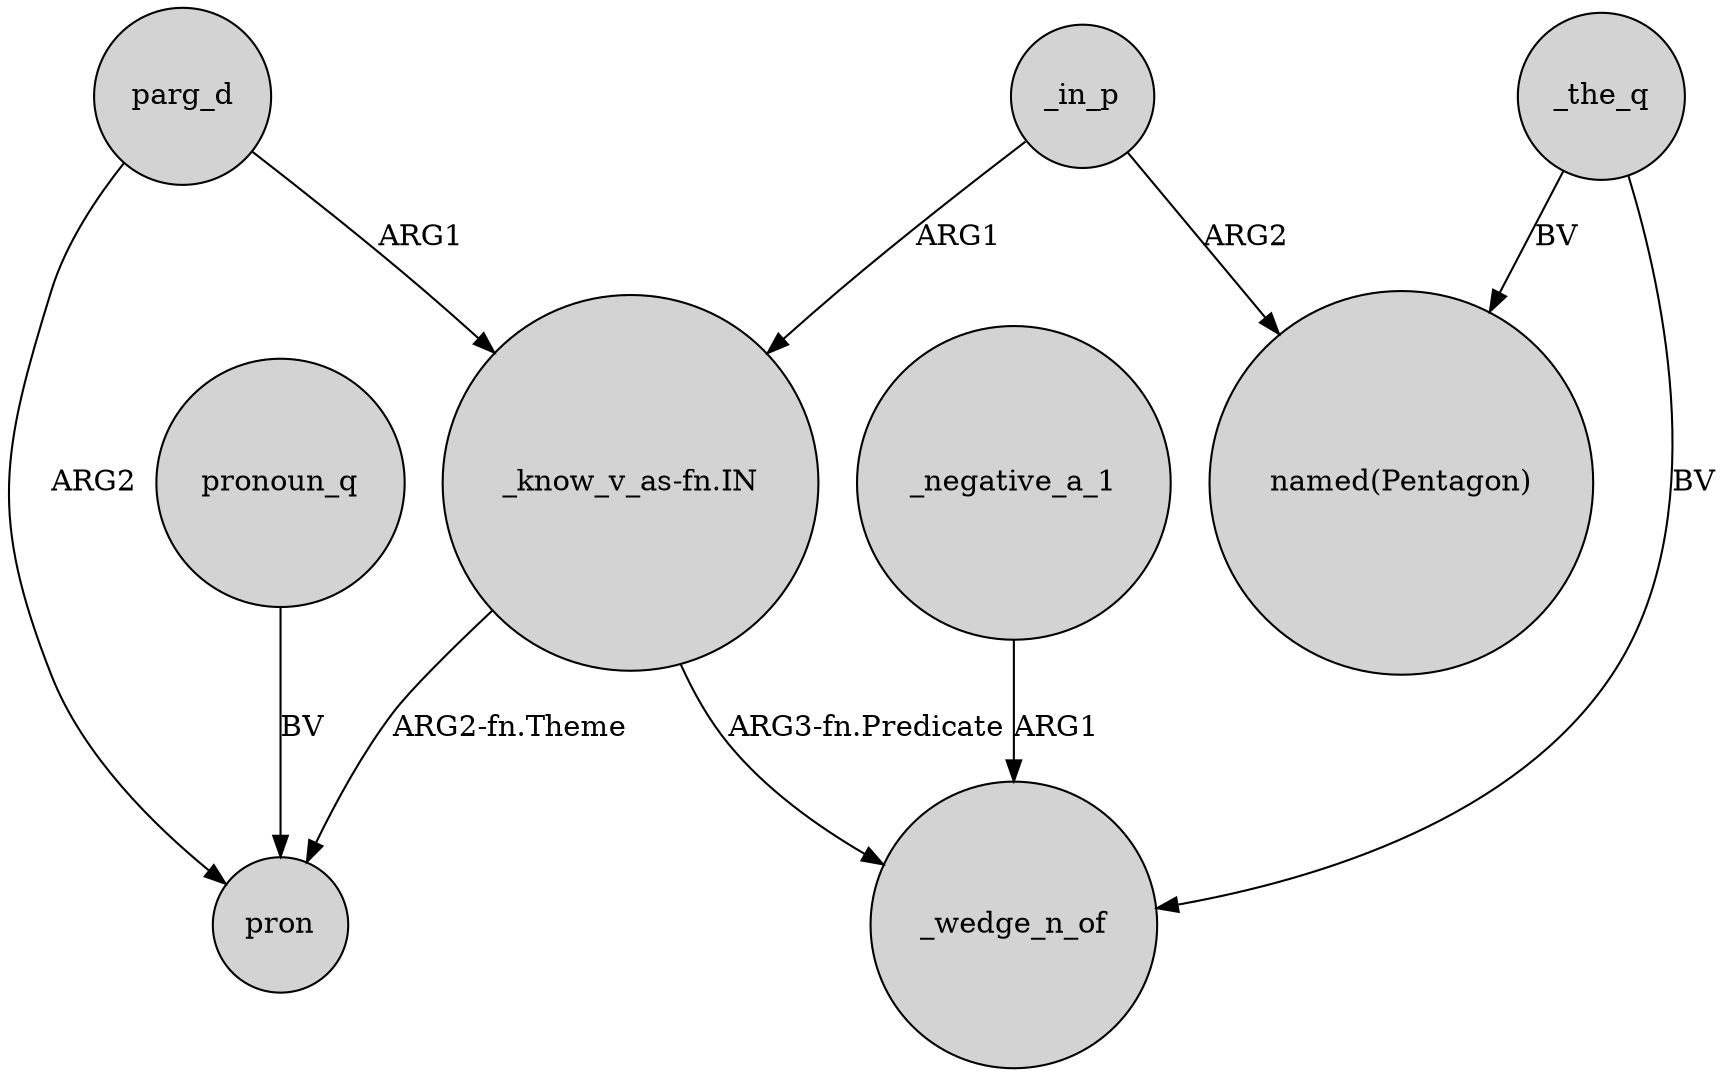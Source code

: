 digraph {
	node [shape=circle style=filled]
	parg_d -> "_know_v_as-fn.IN" [label=ARG1]
	_negative_a_1 -> _wedge_n_of [label=ARG1]
	_the_q -> "named(Pentagon)" [label=BV]
	_the_q -> _wedge_n_of [label=BV]
	"_know_v_as-fn.IN" -> _wedge_n_of [label="ARG3-fn.Predicate"]
	"_know_v_as-fn.IN" -> pron [label="ARG2-fn.Theme"]
	_in_p -> "named(Pentagon)" [label=ARG2]
	parg_d -> pron [label=ARG2]
	_in_p -> "_know_v_as-fn.IN" [label=ARG1]
	pronoun_q -> pron [label=BV]
}
